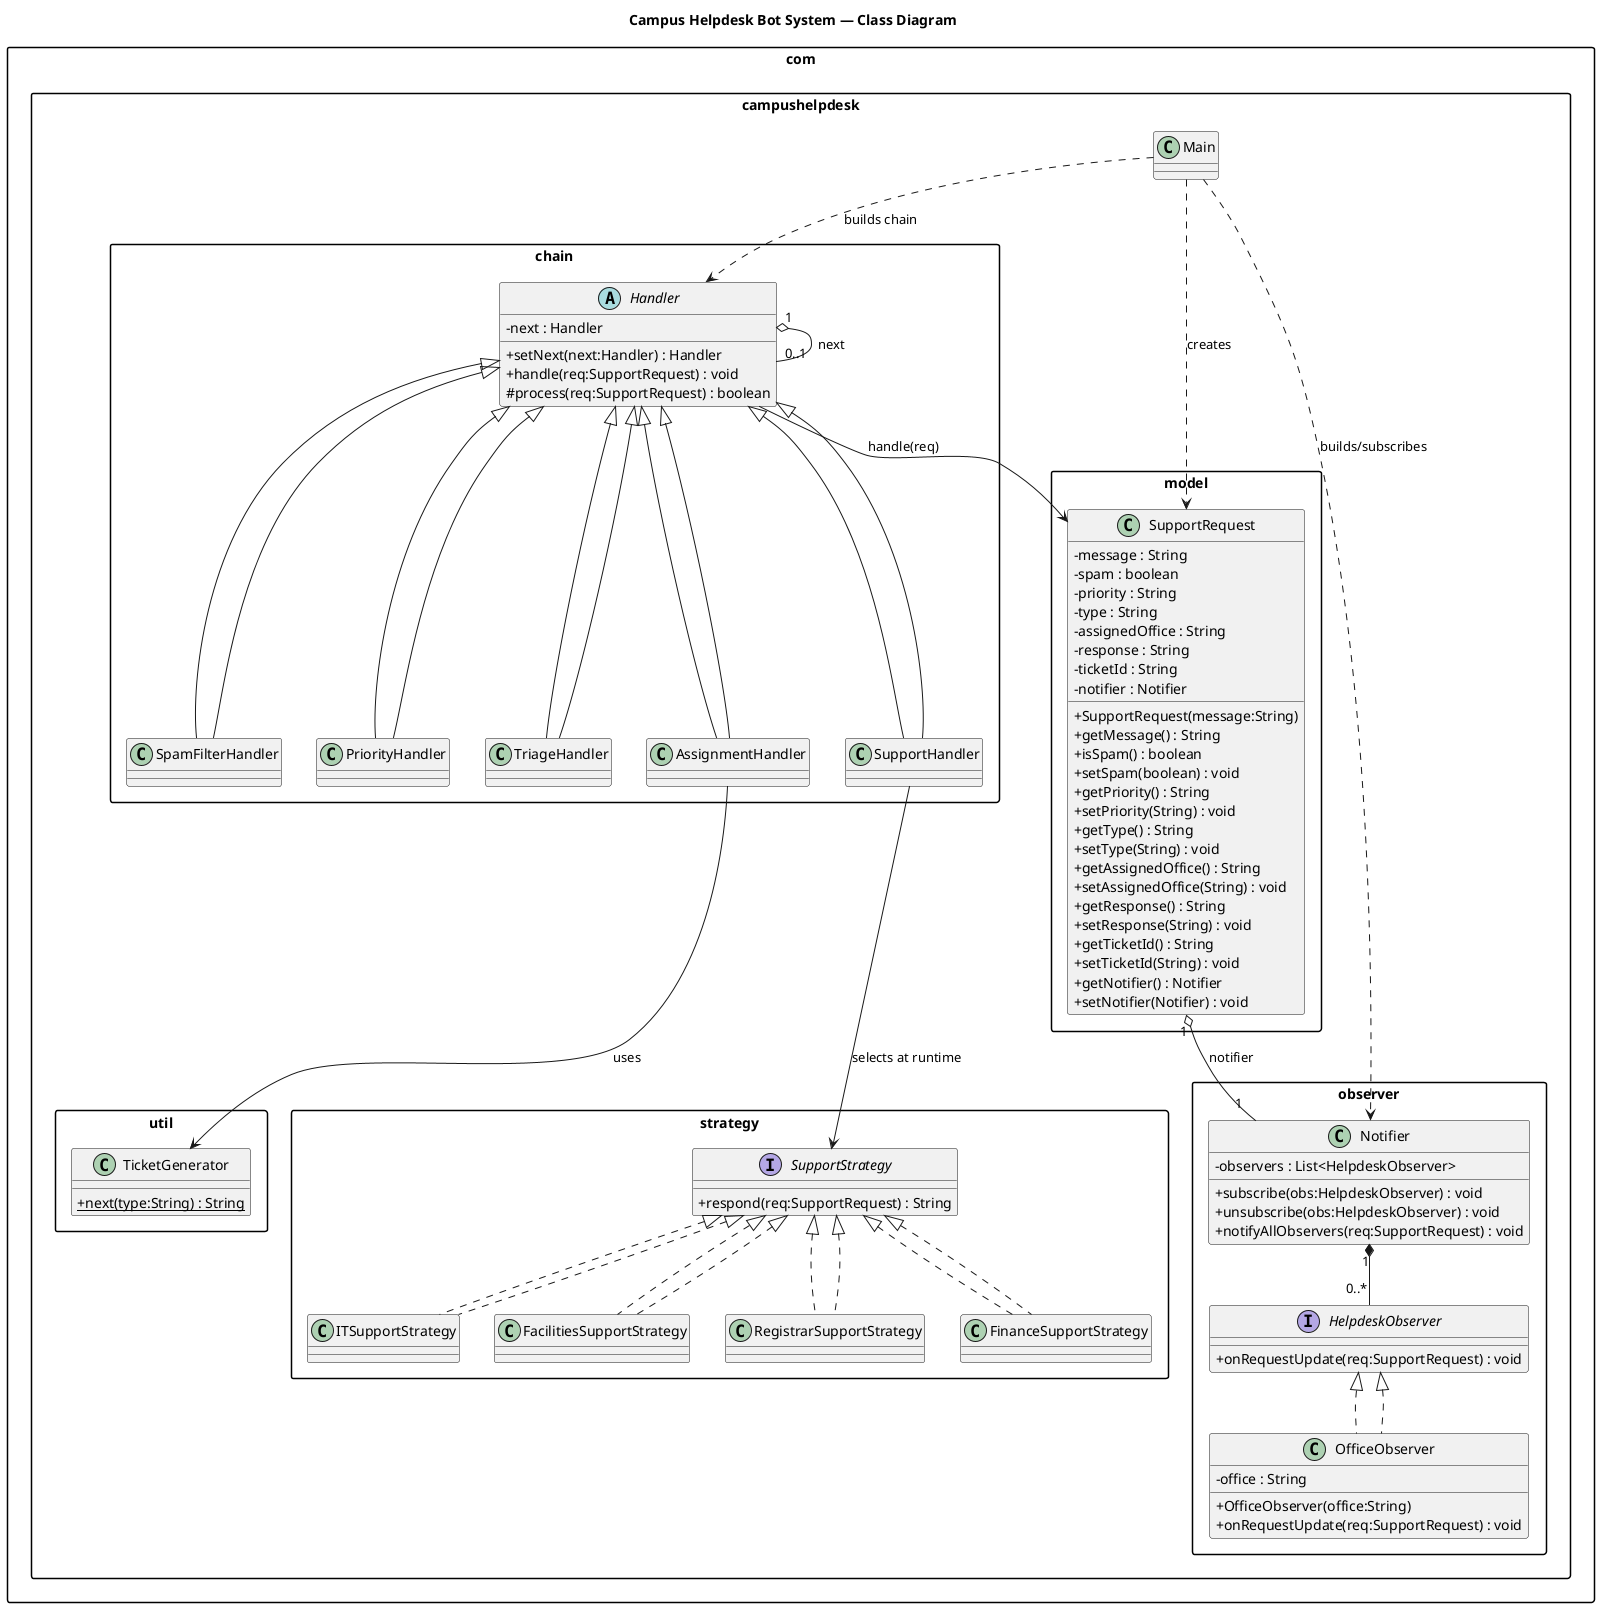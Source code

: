 @startuml
title Campus Helpdesk Bot System — Class Diagram

skinparam packageStyle rectangle
skinparam classAttributeIconSize 0

package "com.campushelpdesk.model" {
  class SupportRequest {
    - message : String
    - spam : boolean
    - priority : String
    - type : String
    - assignedOffice : String
    - response : String
    - ticketId : String
    - notifier : Notifier
    + SupportRequest(message:String)
    + getMessage() : String
    + isSpam() : boolean
    + setSpam(boolean) : void
    + getPriority() : String
    + setPriority(String) : void
    + getType() : String
    + setType(String) : void
    + getAssignedOffice() : String
    + setAssignedOffice(String) : void
    + getResponse() : String
    + setResponse(String) : void
    + getTicketId() : String
    + setTicketId(String) : void
    + getNotifier() : Notifier
    + setNotifier(Notifier) : void
  }
}

package "com.campushelpdesk.chain" {
  abstract class Handler {
    - next : Handler
    + setNext(next:Handler) : Handler
    + handle(req:SupportRequest) : void
    # process(req:SupportRequest) : boolean
  }

  class SpamFilterHandler extends Handler
  class PriorityHandler extends Handler
  class TriageHandler extends Handler
  class AssignmentHandler extends Handler
  class SupportHandler extends Handler
}

package "com.campushelpdesk.strategy" {
  interface SupportStrategy {
    + respond(req:SupportRequest) : String
  }

  class ITSupportStrategy implements SupportStrategy
  class FacilitiesSupportStrategy implements SupportStrategy
  class RegistrarSupportStrategy implements SupportStrategy
  class FinanceSupportStrategy implements SupportStrategy
}

package "com.campushelpdesk.observer" {
  interface HelpdeskObserver {
    + onRequestUpdate(req:SupportRequest) : void
  }

  class OfficeObserver implements HelpdeskObserver {
    - office : String
    + OfficeObserver(office:String)
    + onRequestUpdate(req:SupportRequest) : void
  }

  class Notifier {
    - observers : List<HelpdeskObserver>
    + subscribe(obs:HelpdeskObserver) : void
    + unsubscribe(obs:HelpdeskObserver) : void
    + notifyAllObservers(req:SupportRequest) : void
  }
}

package "com.campushelpdesk.util" {
  class TicketGenerator {
    {static} + next(type:String) : String
  }
}

package "com.campushelpdesk" {
  class Main
}

' ==== Relationships ====
' Chain of Responsibility
Handler "1" o- "0..1" Handler : next
Handler <|-- SpamFilterHandler
Handler <|-- PriorityHandler
Handler <|-- TriageHandler
Handler <|-- AssignmentHandler
Handler <|-- SupportHandler

' Strategy
SupportStrategy <|.. ITSupportStrategy
SupportStrategy <|.. FacilitiesSupportStrategy
SupportStrategy <|.. RegistrarSupportStrategy
SupportStrategy <|.. FinanceSupportStrategy

' Observer
HelpdeskObserver <|.. OfficeObserver
Notifier "1" *-- "0..*" HelpdeskObserver
SupportRequest "1" o-- "1" Notifier : notifier

' Assignments & tickets
AssignmentHandler --> TicketGenerator : uses
SupportHandler --> SupportStrategy : selects at runtime

' Data flow
Handler --> SupportRequest : handle(req)
Main ..> Notifier : builds/subscribes
Main ..> Handler : builds chain
Main ..> SupportRequest : creates

@enduml

